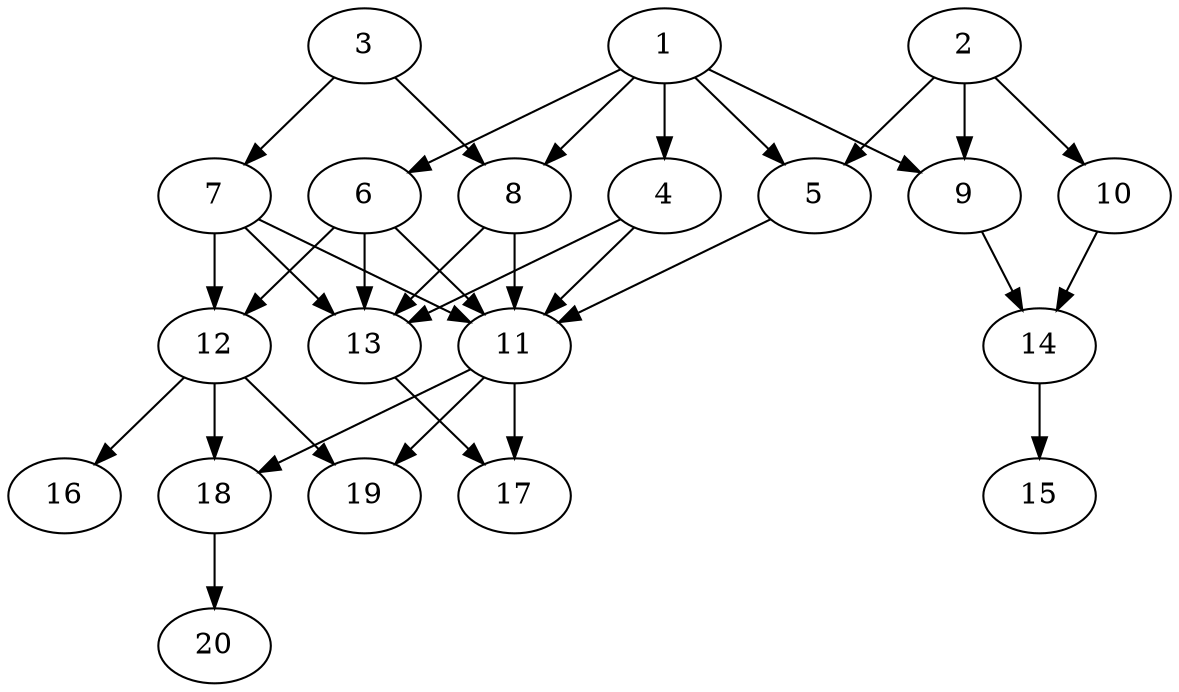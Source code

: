 // DAG automatically generated by daggen at Tue Jul 23 14:23:30 2019
// ./daggen --dot -n 20 --ccr 0.4 --fat 0.6 --regular 0.5 --density 0.6 --mindata 5242880 --maxdata 52428800 
digraph G {
  1 [size="86307840", alpha="0.13", expect_size="34523136"] 
  1 -> 4 [size ="34523136"]
  1 -> 5 [size ="34523136"]
  1 -> 6 [size ="34523136"]
  1 -> 8 [size ="34523136"]
  1 -> 9 [size ="34523136"]
  2 [size="99251200", alpha="0.17", expect_size="39700480"] 
  2 -> 5 [size ="39700480"]
  2 -> 9 [size ="39700480"]
  2 -> 10 [size ="39700480"]
  3 [size="66027520", alpha="0.06", expect_size="26411008"] 
  3 -> 7 [size ="26411008"]
  3 -> 8 [size ="26411008"]
  4 [size="70154240", alpha="0.02", expect_size="28061696"] 
  4 -> 11 [size ="28061696"]
  4 -> 13 [size ="28061696"]
  5 [size="119354880", alpha="0.19", expect_size="47741952"] 
  5 -> 11 [size ="47741952"]
  6 [size="25840640", alpha="0.09", expect_size="10336256"] 
  6 -> 11 [size ="10336256"]
  6 -> 12 [size ="10336256"]
  6 -> 13 [size ="10336256"]
  7 [size="37332480", alpha="0.04", expect_size="14932992"] 
  7 -> 11 [size ="14932992"]
  7 -> 12 [size ="14932992"]
  7 -> 13 [size ="14932992"]
  8 [size="121553920", alpha="0.06", expect_size="48621568"] 
  8 -> 11 [size ="48621568"]
  8 -> 13 [size ="48621568"]
  9 [size="125959680", alpha="0.07", expect_size="50383872"] 
  9 -> 14 [size ="50383872"]
  10 [size="89154560", alpha="0.14", expect_size="35661824"] 
  10 -> 14 [size ="35661824"]
  11 [size="44881920", alpha="0.04", expect_size="17952768"] 
  11 -> 17 [size ="17952768"]
  11 -> 18 [size ="17952768"]
  11 -> 19 [size ="17952768"]
  12 [size="119818240", alpha="0.08", expect_size="47927296"] 
  12 -> 16 [size ="47927296"]
  12 -> 18 [size ="47927296"]
  12 -> 19 [size ="47927296"]
  13 [size="100328960", alpha="0.08", expect_size="40131584"] 
  13 -> 17 [size ="40131584"]
  14 [size="15974400", alpha="0.10", expect_size="6389760"] 
  14 -> 15 [size ="6389760"]
  15 [size="30384640", alpha="0.19", expect_size="12153856"] 
  16 [size="22781440", alpha="0.14", expect_size="9112576"] 
  17 [size="76526080", alpha="0.18", expect_size="30610432"] 
  18 [size="100828160", alpha="0.15", expect_size="40331264"] 
  18 -> 20 [size ="40331264"]
  19 [size="18040320", alpha="0.12", expect_size="7216128"] 
  20 [size="57259520", alpha="0.14", expect_size="22903808"] 
}
